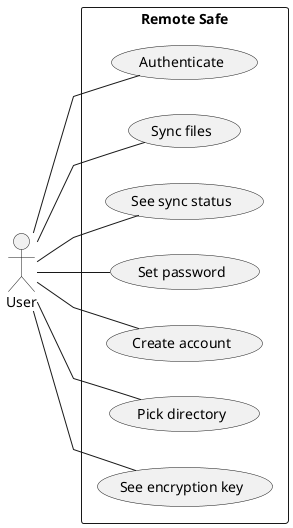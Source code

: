 @startuml
left to right direction
skinparam monochrome true
skinparam linetype polyline
skinparam packageStyle rectangle
actor :User: as u


rectangle "Remote Safe" {
	u -- (Authenticate)
	u -- (Sync files)
	u -- (See sync status)
	u -- (Set password)
	u -- (Create account)
	u -- (Pick directory)
	u -- (See encryption key)
}
@enduml
